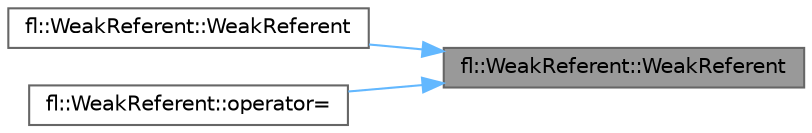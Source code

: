 digraph "fl::WeakReferent::WeakReferent"
{
 // INTERACTIVE_SVG=YES
 // LATEX_PDF_SIZE
  bgcolor="transparent";
  edge [fontname=Helvetica,fontsize=10,labelfontname=Helvetica,labelfontsize=10];
  node [fontname=Helvetica,fontsize=10,shape=box,height=0.2,width=0.4];
  rankdir="RL";
  Node1 [id="Node000001",label="fl::WeakReferent::WeakReferent",height=0.2,width=0.4,color="gray40", fillcolor="grey60", style="filled", fontcolor="black",tooltip=" "];
  Node1 -> Node2 [id="edge1_Node000001_Node000002",dir="back",color="steelblue1",style="solid",tooltip=" "];
  Node2 [id="Node000002",label="fl::WeakReferent::WeakReferent",height=0.2,width=0.4,color="grey40", fillcolor="white", style="filled",URL="$dd/da7/classfl_1_1_weak_referent_a643c70be99ba8ffed65048fd8a907d2d.html#a643c70be99ba8ffed65048fd8a907d2d",tooltip=" "];
  Node1 -> Node3 [id="edge2_Node000001_Node000003",dir="back",color="steelblue1",style="solid",tooltip=" "];
  Node3 [id="Node000003",label="fl::WeakReferent::operator=",height=0.2,width=0.4,color="grey40", fillcolor="white", style="filled",URL="$dd/da7/classfl_1_1_weak_referent_a912f0902550ba568b4272f591e2bbc42.html#a912f0902550ba568b4272f591e2bbc42",tooltip=" "];
}
